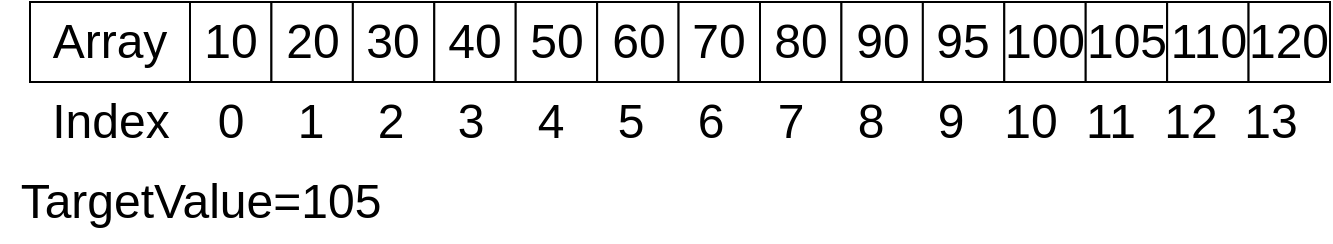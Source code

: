 <mxfile version="20.5.3" type="github">
  <diagram id="lpIRsicXGhCxhsO5kbAy" name="Page-1">
    <mxGraphModel dx="1422" dy="762" grid="1" gridSize="10" guides="1" tooltips="1" connect="1" arrows="1" fold="1" page="1" pageScale="1" pageWidth="850" pageHeight="1100" math="0" shadow="0">
      <root>
        <mxCell id="0" />
        <mxCell id="1" parent="0" />
        <mxCell id="F8d8NffwwdgDo6ss0eiT-30" value="" style="group" parent="1" vertex="1" connectable="0">
          <mxGeometry x="160" y="240" width="570" height="40" as="geometry" />
        </mxCell>
        <mxCell id="F8d8NffwwdgDo6ss0eiT-14" value="&lt;font style=&quot;font-size: 24px;&quot;&gt;10&lt;/font&gt;" style="rounded=0;whiteSpace=wrap;html=1;" parent="F8d8NffwwdgDo6ss0eiT-30" vertex="1">
          <mxGeometry width="40.714" height="40" as="geometry" />
        </mxCell>
        <mxCell id="F8d8NffwwdgDo6ss0eiT-31" value="2" style="group" parent="F8d8NffwwdgDo6ss0eiT-30" vertex="1" connectable="0">
          <mxGeometry x="40.714" width="529.286" height="40" as="geometry" />
        </mxCell>
        <mxCell id="F8d8NffwwdgDo6ss0eiT-15" value="&lt;font style=&quot;font-size: 24px;&quot;&gt;20&lt;/font&gt;" style="rounded=0;whiteSpace=wrap;html=1;" parent="F8d8NffwwdgDo6ss0eiT-31" vertex="1">
          <mxGeometry width="40.714" height="40" as="geometry" />
        </mxCell>
        <mxCell id="F8d8NffwwdgDo6ss0eiT-16" value="&lt;font style=&quot;font-size: 24px;&quot;&gt;30&lt;/font&gt;" style="rounded=0;whiteSpace=wrap;html=1;" parent="F8d8NffwwdgDo6ss0eiT-31" vertex="1">
          <mxGeometry x="40.714" width="40.714" height="40" as="geometry" />
        </mxCell>
        <mxCell id="F8d8NffwwdgDo6ss0eiT-17" value="&lt;font style=&quot;font-size: 24px;&quot;&gt;40&lt;/font&gt;" style="rounded=0;whiteSpace=wrap;html=1;" parent="F8d8NffwwdgDo6ss0eiT-31" vertex="1">
          <mxGeometry x="81.429" width="40.714" height="40" as="geometry" />
        </mxCell>
        <mxCell id="F8d8NffwwdgDo6ss0eiT-18" value="&lt;span style=&quot;font-size: 24px;&quot;&gt;50&lt;/span&gt;" style="rounded=0;whiteSpace=wrap;html=1;" parent="F8d8NffwwdgDo6ss0eiT-31" vertex="1">
          <mxGeometry x="122.143" width="40.714" height="40" as="geometry" />
        </mxCell>
        <mxCell id="F8d8NffwwdgDo6ss0eiT-19" value="&lt;span style=&quot;font-size: 24px;&quot;&gt;60&lt;/span&gt;" style="rounded=0;whiteSpace=wrap;html=1;" parent="F8d8NffwwdgDo6ss0eiT-31" vertex="1">
          <mxGeometry x="162.857" width="40.714" height="40" as="geometry" />
        </mxCell>
        <mxCell id="F8d8NffwwdgDo6ss0eiT-20" value="&lt;font style=&quot;font-size: 24px;&quot;&gt;70&lt;/font&gt;" style="rounded=0;whiteSpace=wrap;html=1;" parent="F8d8NffwwdgDo6ss0eiT-31" vertex="1">
          <mxGeometry x="203.571" width="40.714" height="40" as="geometry" />
        </mxCell>
        <mxCell id="F8d8NffwwdgDo6ss0eiT-21" value="&lt;font style=&quot;font-size: 24px;&quot;&gt;80&lt;/font&gt;" style="rounded=0;whiteSpace=wrap;html=1;" parent="F8d8NffwwdgDo6ss0eiT-31" vertex="1">
          <mxGeometry x="244.286" width="40.714" height="40" as="geometry" />
        </mxCell>
        <mxCell id="F8d8NffwwdgDo6ss0eiT-22" value="&lt;font style=&quot;font-size: 24px;&quot;&gt;90&lt;/font&gt;" style="rounded=0;whiteSpace=wrap;html=1;" parent="F8d8NffwwdgDo6ss0eiT-31" vertex="1">
          <mxGeometry x="285" width="40.714" height="40" as="geometry" />
        </mxCell>
        <mxCell id="F8d8NffwwdgDo6ss0eiT-23" value="&lt;font style=&quot;font-size: 24px;&quot;&gt;95&lt;/font&gt;" style="rounded=0;whiteSpace=wrap;html=1;" parent="F8d8NffwwdgDo6ss0eiT-31" vertex="1">
          <mxGeometry x="325.714" width="40.714" height="40" as="geometry" />
        </mxCell>
        <mxCell id="F8d8NffwwdgDo6ss0eiT-24" value="&lt;font style=&quot;font-size: 24px;&quot;&gt;100&lt;/font&gt;" style="rounded=0;whiteSpace=wrap;html=1;" parent="F8d8NffwwdgDo6ss0eiT-31" vertex="1">
          <mxGeometry x="366.429" width="40.714" height="40" as="geometry" />
        </mxCell>
        <mxCell id="F8d8NffwwdgDo6ss0eiT-25" value="&lt;font style=&quot;font-size: 24px;&quot;&gt;105&lt;/font&gt;" style="rounded=0;whiteSpace=wrap;html=1;" parent="F8d8NffwwdgDo6ss0eiT-31" vertex="1">
          <mxGeometry x="407.143" width="40.714" height="40" as="geometry" />
        </mxCell>
        <mxCell id="F8d8NffwwdgDo6ss0eiT-26" value="&lt;font style=&quot;font-size: 24px;&quot;&gt;110&lt;/font&gt;" style="rounded=0;whiteSpace=wrap;html=1;" parent="F8d8NffwwdgDo6ss0eiT-31" vertex="1">
          <mxGeometry x="447.857" width="40.714" height="40" as="geometry" />
        </mxCell>
        <mxCell id="F8d8NffwwdgDo6ss0eiT-27" value="&lt;font style=&quot;font-size: 24px;&quot;&gt;120&lt;/font&gt;" style="rounded=0;whiteSpace=wrap;html=1;" parent="F8d8NffwwdgDo6ss0eiT-31" vertex="1">
          <mxGeometry x="488.571" width="40.714" height="40" as="geometry" />
        </mxCell>
        <mxCell id="F8d8NffwwdgDo6ss0eiT-33" value="Array" style="whiteSpace=wrap;html=1;fontSize=24;" parent="1" vertex="1">
          <mxGeometry x="80" y="240" width="80" height="40" as="geometry" />
        </mxCell>
        <mxCell id="F8d8NffwwdgDo6ss0eiT-36" value="Index" style="text;html=1;align=center;verticalAlign=middle;resizable=0;points=[];autosize=1;strokeColor=none;fillColor=none;fontSize=24;" parent="1" vertex="1">
          <mxGeometry x="80" y="280" width="80" height="40" as="geometry" />
        </mxCell>
        <mxCell id="F8d8NffwwdgDo6ss0eiT-37" value="0" style="text;html=1;align=center;verticalAlign=middle;resizable=0;points=[];autosize=1;strokeColor=none;fillColor=none;fontSize=24;" parent="1" vertex="1">
          <mxGeometry x="160" y="280" width="40" height="40" as="geometry" />
        </mxCell>
        <mxCell id="F8d8NffwwdgDo6ss0eiT-38" value="1" style="text;html=1;align=center;verticalAlign=middle;resizable=0;points=[];autosize=1;strokeColor=none;fillColor=none;fontSize=24;" parent="1" vertex="1">
          <mxGeometry x="200" y="280" width="40" height="40" as="geometry" />
        </mxCell>
        <mxCell id="F8d8NffwwdgDo6ss0eiT-39" value="2" style="text;html=1;align=center;verticalAlign=middle;resizable=0;points=[];autosize=1;strokeColor=none;fillColor=none;fontSize=24;" parent="1" vertex="1">
          <mxGeometry x="240" y="280" width="40" height="40" as="geometry" />
        </mxCell>
        <mxCell id="F8d8NffwwdgDo6ss0eiT-42" value="3" style="text;html=1;align=center;verticalAlign=middle;resizable=0;points=[];autosize=1;strokeColor=none;fillColor=none;fontSize=24;" parent="1" vertex="1">
          <mxGeometry x="280" y="280" width="40" height="40" as="geometry" />
        </mxCell>
        <mxCell id="F8d8NffwwdgDo6ss0eiT-43" value="4" style="text;html=1;align=center;verticalAlign=middle;resizable=0;points=[];autosize=1;strokeColor=none;fillColor=none;fontSize=24;" parent="1" vertex="1">
          <mxGeometry x="320" y="280" width="40" height="40" as="geometry" />
        </mxCell>
        <mxCell id="F8d8NffwwdgDo6ss0eiT-44" value="5" style="text;html=1;align=center;verticalAlign=middle;resizable=0;points=[];autosize=1;strokeColor=none;fillColor=none;fontSize=24;" parent="1" vertex="1">
          <mxGeometry x="360" y="280" width="40" height="40" as="geometry" />
        </mxCell>
        <mxCell id="F8d8NffwwdgDo6ss0eiT-45" value="6" style="text;html=1;align=center;verticalAlign=middle;resizable=0;points=[];autosize=1;strokeColor=none;fillColor=none;fontSize=24;" parent="1" vertex="1">
          <mxGeometry x="400" y="280" width="40" height="40" as="geometry" />
        </mxCell>
        <mxCell id="F8d8NffwwdgDo6ss0eiT-46" value="7" style="text;html=1;align=center;verticalAlign=middle;resizable=0;points=[];autosize=1;strokeColor=none;fillColor=none;fontSize=24;" parent="1" vertex="1">
          <mxGeometry x="440" y="280" width="40" height="40" as="geometry" />
        </mxCell>
        <mxCell id="F8d8NffwwdgDo6ss0eiT-47" value="8" style="text;html=1;align=center;verticalAlign=middle;resizable=0;points=[];autosize=1;strokeColor=none;fillColor=none;fontSize=24;" parent="1" vertex="1">
          <mxGeometry x="480" y="280" width="40" height="40" as="geometry" />
        </mxCell>
        <mxCell id="F8d8NffwwdgDo6ss0eiT-48" value="9" style="text;html=1;align=center;verticalAlign=middle;resizable=0;points=[];autosize=1;strokeColor=none;fillColor=none;fontSize=24;" parent="1" vertex="1">
          <mxGeometry x="520" y="280" width="40" height="40" as="geometry" />
        </mxCell>
        <mxCell id="F8d8NffwwdgDo6ss0eiT-49" value="10" style="text;html=1;align=center;verticalAlign=middle;resizable=0;points=[];autosize=1;strokeColor=none;fillColor=none;fontSize=24;" parent="1" vertex="1">
          <mxGeometry x="555" y="280" width="50" height="40" as="geometry" />
        </mxCell>
        <mxCell id="F8d8NffwwdgDo6ss0eiT-50" value="11" style="text;html=1;align=center;verticalAlign=middle;resizable=0;points=[];autosize=1;strokeColor=none;fillColor=none;fontSize=24;" parent="1" vertex="1">
          <mxGeometry x="595" y="280" width="50" height="40" as="geometry" />
        </mxCell>
        <mxCell id="F8d8NffwwdgDo6ss0eiT-51" value="12" style="text;html=1;align=center;verticalAlign=middle;resizable=0;points=[];autosize=1;strokeColor=none;fillColor=none;fontSize=24;" parent="1" vertex="1">
          <mxGeometry x="635" y="280" width="50" height="40" as="geometry" />
        </mxCell>
        <mxCell id="F8d8NffwwdgDo6ss0eiT-52" value="13" style="text;html=1;align=center;verticalAlign=middle;resizable=0;points=[];autosize=1;strokeColor=none;fillColor=none;fontSize=24;" parent="1" vertex="1">
          <mxGeometry x="675" y="280" width="50" height="40" as="geometry" />
        </mxCell>
        <mxCell id="F8d8NffwwdgDo6ss0eiT-53" value="TargetValue=105" style="text;html=1;align=center;verticalAlign=middle;resizable=0;points=[];autosize=1;strokeColor=none;fillColor=none;fontSize=24;" parent="1" vertex="1">
          <mxGeometry x="65" y="320" width="200" height="40" as="geometry" />
        </mxCell>
      </root>
    </mxGraphModel>
  </diagram>
</mxfile>
